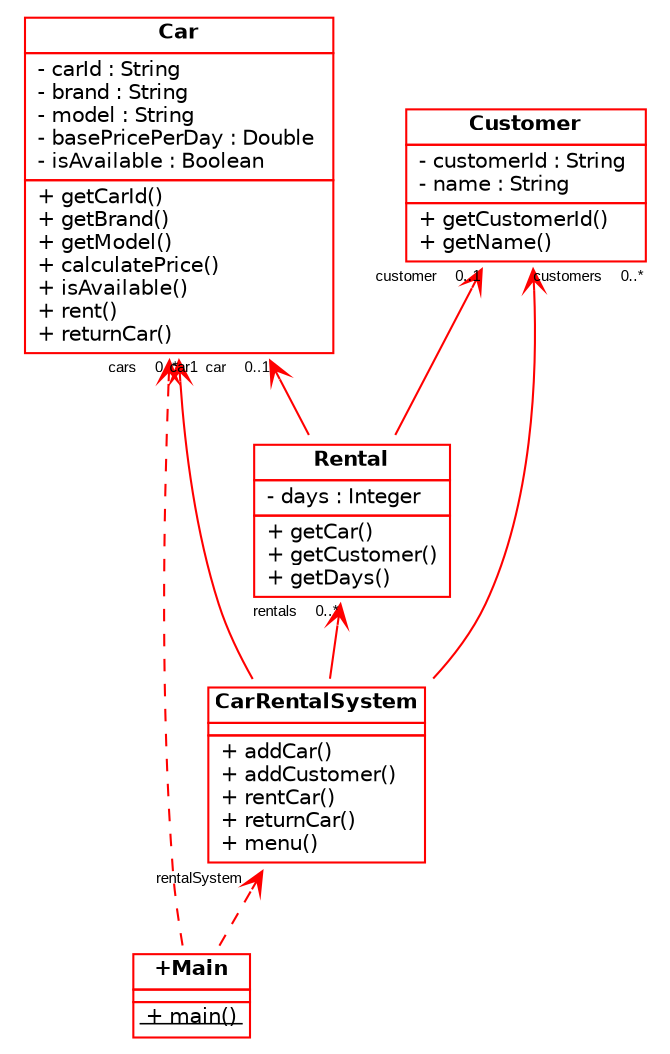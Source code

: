 digraph G {
    edge [fontname="Helvetica",fontsize=10,labelfontname="arial",labelfontsize=7,color="red"];
    node [fontname="Helvetica",fontsize=10,shape=record,style=filled,fillcolor="white",color="red"];

    graph [ rankdir=BT ]
    node [ shape=none ]
 

    Car [ label=<        
        <table border="0" cellborder="1" cellspacing="0">
            <tr><td><b>\N</b></td></tr>
            <tr><td align="left"> - carId : String  <br align="left"/> - brand : String  <br align="left"/> - model : String  <br align="left"/> - basePricePerDay : Double  <br align="left"/> - isAvailable : Boolean <br align="left"/></td></tr>
            <tr><td align="left"> + getCarId() <br align="left"/> + getBrand() <br align="left"/> + getModel() <br align="left"/> + calculatePrice() <br align="left"/> + isAvailable() <br align="left"/> + rent() <br align="left"/> + returnCar() <br align="left"/></td></tr>
        </table>> ]
    Customer [ label=<        
        <table border="0" cellborder="1" cellspacing="0">
            <tr><td><b>\N</b></td></tr>
            <tr><td align="left"> - customerId : String  <br align="left"/> - name : String <br align="left"/></td></tr>
            <tr><td align="left"> + getCustomerId() <br align="left"/> + getName() <br align="left"/></td></tr>
        </table>> ]
    Rental [ label=<        
        <table border="0" cellborder="1" cellspacing="0">
            <tr><td><b>\N</b></td></tr>
            <tr><td align="left"> - days : Integer <br align="left"/></td></tr>
            <tr><td align="left"> + getCar() <br align="left"/> + getCustomer() <br align="left"/> + getDays() <br align="left"/></td></tr>
        </table>> ]
    CarRentalSystem [ label=<        
        <table border="0" cellborder="1" cellspacing="0">
            <tr><td><b>\N</b></td></tr>
            <tr><td align="left"></td></tr>
            <tr><td align="left"> + addCar() <br align="left"/> + addCustomer() <br align="left"/> + rentCar() <br align="left"/> + returnCar() <br align="left"/> + menu() <br align="left"/></td></tr>
        </table>> ]
    Main [ label=<        
        <table border="0" cellborder="1" cellspacing="0">
            <tr><td><b>+\N</b></td></tr>
            <tr><td align="left"></td></tr>
            <tr><td align="left"><u> + main() </u><br align="left"/></td></tr>
        </table>> ]

    Rental -> Car [headlabel="car    0..1", taillabel="", label="", arrowhead="vee", arrowtail="empty", style="", fontname="Helvetica", fontcolor="black", fontsize=10.0, color="red"];
    Rental -> Customer [headlabel="customer    0..1", taillabel="", label="", arrowhead="vee", arrowtail="empty", style="", fontname="Helvetica", fontcolor="black", fontsize=10.0, color="red"];
    CarRentalSystem -> Car [headlabel="cars    0..*", taillabel="", label="", arrowhead="vee", arrowtail="empty", style="", fontname="Helvetica", fontcolor="black", fontsize=10.0, color="red"];
    CarRentalSystem -> Customer [headlabel="customers    0..*", taillabel="", label="", arrowhead="vee", arrowtail="empty", style="", fontname="Helvetica", fontcolor="black", fontsize=10.0, color="red"];
    CarRentalSystem -> Rental [headlabel="rentals    0..*", taillabel="", label="", arrowhead="vee", arrowtail="empty", style="", fontname="Helvetica", fontcolor="black", fontsize=10.0, color="red"];
    Main -> CarRentalSystem [headlabel="rentalSystem    ", taillabel="", label="", arrowhead="vee", arrowtail="empty", style="dashed", fontname="Helvetica", fontcolor="black", fontsize=10.0, color="red"];
    Main -> Car [headlabel="car1    ", taillabel="", label="", arrowhead="vee", arrowtail="empty", style="dashed", fontname="Helvetica", fontcolor="black", fontsize=10.0, color="red"];
}